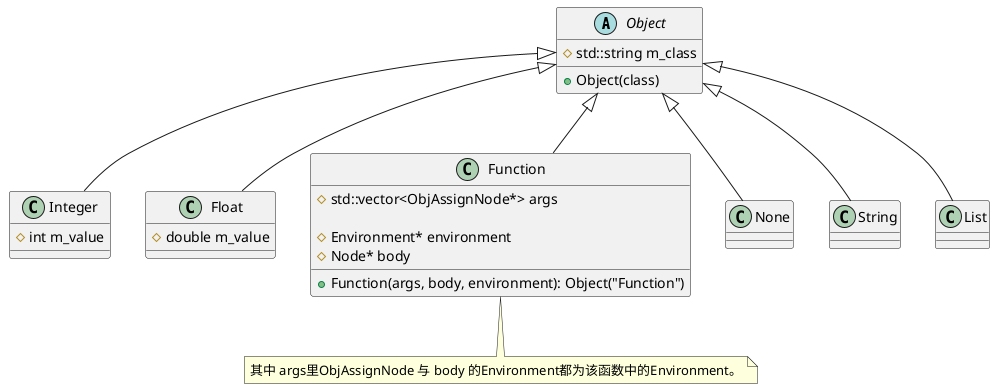 @startuml
'https://plantuml.com/class-diagram

abstract class Object{
    # std::string m_class

    + Object(class)
}
class Integer{
    # int m_value
}
class Float{
    # double m_value
}
class Function{
    # std::vector<ObjAssignNode*> args

    # Environment* environment
    # Node* body

    + Function(args, body, environment): Object("Function")
}
note bottom: 其中 args里ObjAssignNode 与 body 的Environment都为该函数中的Environment。

class None

Object <|-- Integer
Object <|-- Float
Object <|-- Function
Object <|-- String
Object <|-- List
Object <|-- None

@enduml